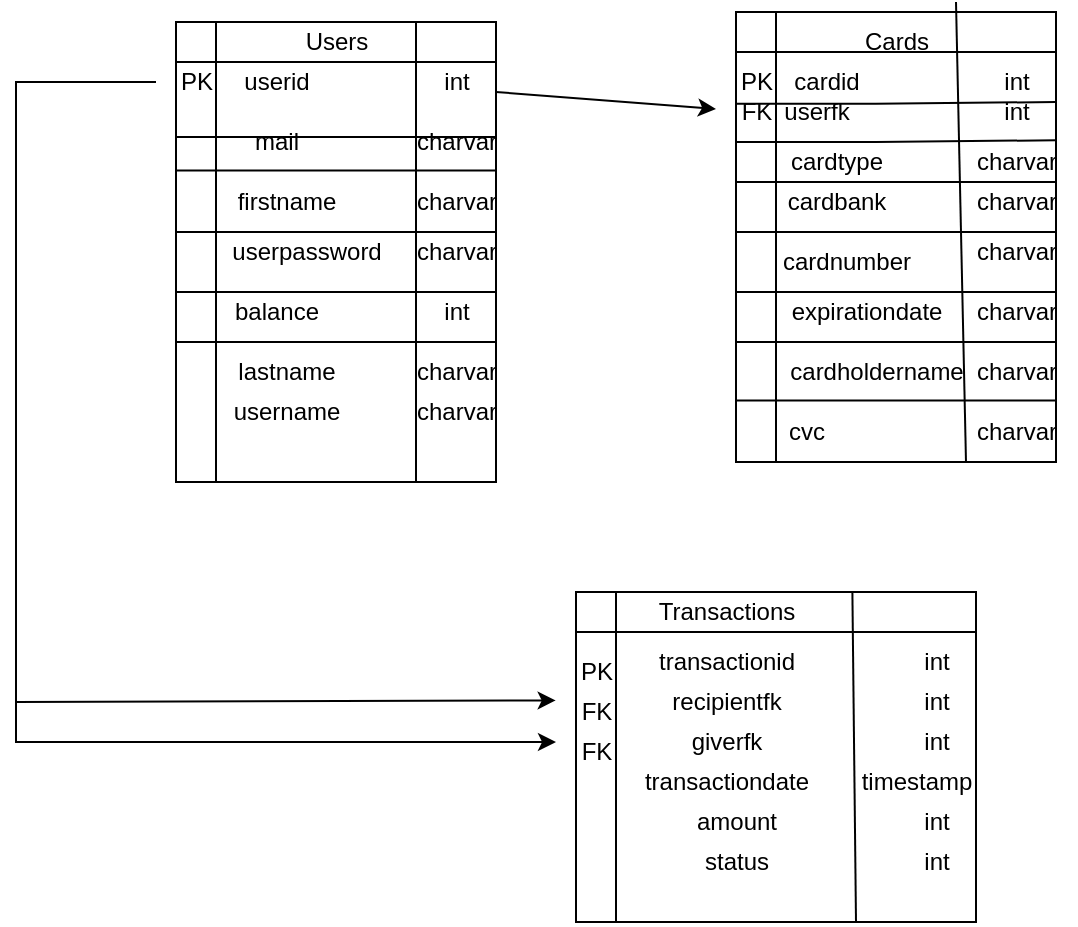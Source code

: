 <mxfile version="20.2.8" type="github"><diagram id="hyyRIXQIm0McbwXJgJG9" name="Page-1"><mxGraphModel dx="983" dy="569" grid="1" gridSize="10" guides="1" tooltips="1" connect="1" arrows="1" fold="1" page="1" pageScale="1" pageWidth="850" pageHeight="1100" math="0" shadow="0"><root><mxCell id="0"/><mxCell id="1" parent="0"/><mxCell id="tdyZfuFQamf4tyrYL_-G-5" value="" style="shape=internalStorage;whiteSpace=wrap;html=1;backgroundOutline=1;align=left;" vertex="1" parent="1"><mxGeometry x="210" y="110" width="160" height="230" as="geometry"/></mxCell><mxCell id="tdyZfuFQamf4tyrYL_-G-8" value="Users" style="text;html=1;resizable=0;autosize=1;align=center;verticalAlign=middle;points=[];fillColor=none;strokeColor=none;rounded=0;" vertex="1" parent="1"><mxGeometry x="265" y="105" width="50" height="30" as="geometry"/></mxCell><mxCell id="tdyZfuFQamf4tyrYL_-G-63" style="edgeStyle=orthogonalEdgeStyle;rounded=0;orthogonalLoop=1;jettySize=auto;html=1;" edge="1" parent="1" source="tdyZfuFQamf4tyrYL_-G-9" target="tdyZfuFQamf4tyrYL_-G-53"><mxGeometry relative="1" as="geometry"><Array as="points"><mxPoint x="130" y="140"/><mxPoint x="130" y="470"/></Array></mxGeometry></mxCell><mxCell id="tdyZfuFQamf4tyrYL_-G-9" value="PK" style="text;html=1;resizable=0;autosize=1;align=center;verticalAlign=middle;points=[];fillColor=none;strokeColor=none;rounded=0;" vertex="1" parent="1"><mxGeometry x="200" y="125" width="40" height="30" as="geometry"/></mxCell><mxCell id="tdyZfuFQamf4tyrYL_-G-10" value="userid" style="text;html=1;resizable=0;autosize=1;align=center;verticalAlign=middle;points=[];fillColor=none;strokeColor=none;rounded=0;" vertex="1" parent="1"><mxGeometry x="230" y="125" width="60" height="30" as="geometry"/></mxCell><mxCell id="tdyZfuFQamf4tyrYL_-G-11" value="" style="endArrow=none;html=1;rounded=0;exitX=0;exitY=0.25;exitDx=0;exitDy=0;entryX=1;entryY=0.25;entryDx=0;entryDy=0;" edge="1" parent="1" source="tdyZfuFQamf4tyrYL_-G-5" target="tdyZfuFQamf4tyrYL_-G-5"><mxGeometry width="50" height="50" relative="1" as="geometry"><mxPoint x="250" y="205" as="sourcePoint"/><mxPoint x="300" y="155" as="targetPoint"/><Array as="points"/></mxGeometry></mxCell><mxCell id="tdyZfuFQamf4tyrYL_-G-14" value="" style="endArrow=none;html=1;rounded=0;exitX=0;exitY=0.25;exitDx=0;exitDy=0;entryX=1;entryY=0.25;entryDx=0;entryDy=0;" edge="1" parent="1"><mxGeometry width="50" height="50" relative="1" as="geometry"><mxPoint x="210" y="184.31" as="sourcePoint"/><mxPoint x="370" y="184.31" as="targetPoint"/><Array as="points"/></mxGeometry></mxCell><mxCell id="tdyZfuFQamf4tyrYL_-G-15" value="mail" style="text;html=1;resizable=0;autosize=1;align=center;verticalAlign=middle;points=[];fillColor=none;strokeColor=none;rounded=0;" vertex="1" parent="1"><mxGeometry x="235" y="155" width="50" height="30" as="geometry"/></mxCell><mxCell id="tdyZfuFQamf4tyrYL_-G-16" value="" style="endArrow=none;html=1;rounded=0;exitX=0;exitY=0.25;exitDx=0;exitDy=0;entryX=1;entryY=0.25;entryDx=0;entryDy=0;" edge="1" parent="1"><mxGeometry width="50" height="50" relative="1" as="geometry"><mxPoint x="210" y="215.0" as="sourcePoint"/><mxPoint x="370" y="215.0" as="targetPoint"/><Array as="points"/></mxGeometry></mxCell><mxCell id="tdyZfuFQamf4tyrYL_-G-17" value="firstname" style="text;html=1;resizable=0;autosize=1;align=center;verticalAlign=middle;points=[];fillColor=none;strokeColor=none;rounded=0;" vertex="1" parent="1"><mxGeometry x="230" y="185" width="70" height="30" as="geometry"/></mxCell><mxCell id="tdyZfuFQamf4tyrYL_-G-18" value="" style="endArrow=none;html=1;rounded=0;exitX=0;exitY=0.25;exitDx=0;exitDy=0;entryX=1;entryY=0.25;entryDx=0;entryDy=0;" edge="1" parent="1"><mxGeometry width="50" height="50" relative="1" as="geometry"><mxPoint x="210" y="245" as="sourcePoint"/><mxPoint x="370" y="245" as="targetPoint"/><Array as="points"/></mxGeometry></mxCell><mxCell id="tdyZfuFQamf4tyrYL_-G-19" value="userpassword" style="text;html=1;resizable=0;autosize=1;align=center;verticalAlign=middle;points=[];fillColor=none;strokeColor=none;rounded=0;" vertex="1" parent="1"><mxGeometry x="225" y="210" width="100" height="30" as="geometry"/></mxCell><mxCell id="tdyZfuFQamf4tyrYL_-G-20" value="" style="endArrow=none;html=1;rounded=0;exitX=0;exitY=0.25;exitDx=0;exitDy=0;entryX=1;entryY=0.25;entryDx=0;entryDy=0;" edge="1" parent="1"><mxGeometry width="50" height="50" relative="1" as="geometry"><mxPoint x="210" y="270" as="sourcePoint"/><mxPoint x="370" y="270" as="targetPoint"/><Array as="points"/></mxGeometry></mxCell><mxCell id="tdyZfuFQamf4tyrYL_-G-21" value="" style="shape=internalStorage;whiteSpace=wrap;html=1;backgroundOutline=1;align=left;" vertex="1" parent="1"><mxGeometry x="490" y="105" width="160" height="225" as="geometry"/></mxCell><mxCell id="tdyZfuFQamf4tyrYL_-G-22" value="Cards" style="text;html=1;resizable=0;autosize=1;align=center;verticalAlign=middle;points=[];fillColor=none;strokeColor=none;rounded=0;" vertex="1" parent="1"><mxGeometry x="540" y="105" width="60" height="30" as="geometry"/></mxCell><mxCell id="tdyZfuFQamf4tyrYL_-G-23" value="PK" style="text;html=1;resizable=0;autosize=1;align=center;verticalAlign=middle;points=[];fillColor=none;strokeColor=none;rounded=0;" vertex="1" parent="1"><mxGeometry x="480" y="125" width="40" height="30" as="geometry"/></mxCell><mxCell id="tdyZfuFQamf4tyrYL_-G-24" value="cardid" style="text;html=1;resizable=0;autosize=1;align=center;verticalAlign=middle;points=[];fillColor=none;strokeColor=none;rounded=0;" vertex="1" parent="1"><mxGeometry x="505" y="125" width="60" height="30" as="geometry"/></mxCell><mxCell id="tdyZfuFQamf4tyrYL_-G-25" value="" style="endArrow=none;html=1;rounded=0;entryX=1.001;entryY=0.285;entryDx=0;entryDy=0;entryPerimeter=0;" edge="1" parent="1" target="tdyZfuFQamf4tyrYL_-G-21"><mxGeometry width="50" height="50" relative="1" as="geometry"><mxPoint x="490" y="170" as="sourcePoint"/><mxPoint x="580" y="155" as="targetPoint"/><Array as="points"><mxPoint x="560" y="170"/></Array></mxGeometry></mxCell><mxCell id="tdyZfuFQamf4tyrYL_-G-27" value="cardtype" style="text;html=1;resizable=0;autosize=1;align=center;verticalAlign=middle;points=[];fillColor=none;strokeColor=none;rounded=0;" vertex="1" parent="1"><mxGeometry x="505" y="165" width="70" height="30" as="geometry"/></mxCell><mxCell id="tdyZfuFQamf4tyrYL_-G-28" value="" style="endArrow=none;html=1;rounded=0;exitX=0;exitY=0.25;exitDx=0;exitDy=0;entryX=1;entryY=0.25;entryDx=0;entryDy=0;" edge="1" parent="1"><mxGeometry width="50" height="50" relative="1" as="geometry"><mxPoint x="490" y="190.0" as="sourcePoint"/><mxPoint x="650" y="190.0" as="targetPoint"/><Array as="points"/></mxGeometry></mxCell><mxCell id="tdyZfuFQamf4tyrYL_-G-29" value="cardbank" style="text;html=1;resizable=0;autosize=1;align=center;verticalAlign=middle;points=[];fillColor=none;strokeColor=none;rounded=0;" vertex="1" parent="1"><mxGeometry x="505" y="185" width="70" height="30" as="geometry"/></mxCell><mxCell id="tdyZfuFQamf4tyrYL_-G-30" value="" style="endArrow=none;html=1;rounded=0;exitX=0;exitY=0.25;exitDx=0;exitDy=0;entryX=1;entryY=0.25;entryDx=0;entryDy=0;" edge="1" parent="1"><mxGeometry width="50" height="50" relative="1" as="geometry"><mxPoint x="490" y="215" as="sourcePoint"/><mxPoint x="650" y="215" as="targetPoint"/><Array as="points"/></mxGeometry></mxCell><mxCell id="tdyZfuFQamf4tyrYL_-G-31" value="cardnumber" style="text;html=1;resizable=0;autosize=1;align=center;verticalAlign=middle;points=[];fillColor=none;strokeColor=none;rounded=0;" vertex="1" parent="1"><mxGeometry x="500" y="215" width="90" height="30" as="geometry"/></mxCell><mxCell id="tdyZfuFQamf4tyrYL_-G-32" value="" style="endArrow=none;html=1;rounded=0;exitX=0;exitY=0.25;exitDx=0;exitDy=0;entryX=1;entryY=0.25;entryDx=0;entryDy=0;" edge="1" parent="1"><mxGeometry width="50" height="50" relative="1" as="geometry"><mxPoint x="490" y="245" as="sourcePoint"/><mxPoint x="650" y="245" as="targetPoint"/><Array as="points"/></mxGeometry></mxCell><mxCell id="tdyZfuFQamf4tyrYL_-G-33" value="expirationdate" style="text;html=1;resizable=0;autosize=1;align=center;verticalAlign=middle;points=[];fillColor=none;strokeColor=none;rounded=0;" vertex="1" parent="1"><mxGeometry x="505" y="240" width="100" height="30" as="geometry"/></mxCell><mxCell id="tdyZfuFQamf4tyrYL_-G-34" value="" style="endArrow=none;html=1;rounded=0;exitX=0;exitY=0.25;exitDx=0;exitDy=0;entryX=1;entryY=0.25;entryDx=0;entryDy=0;" edge="1" parent="1"><mxGeometry width="50" height="50" relative="1" as="geometry"><mxPoint x="490" y="270" as="sourcePoint"/><mxPoint x="650" y="270" as="targetPoint"/><Array as="points"/></mxGeometry></mxCell><mxCell id="tdyZfuFQamf4tyrYL_-G-35" value="cardholdername" style="text;html=1;resizable=0;autosize=1;align=center;verticalAlign=middle;points=[];fillColor=none;strokeColor=none;rounded=0;" vertex="1" parent="1"><mxGeometry x="505" y="270" width="110" height="30" as="geometry"/></mxCell><mxCell id="tdyZfuFQamf4tyrYL_-G-36" value="" style="endArrow=none;html=1;rounded=0;exitX=0;exitY=0.25;exitDx=0;exitDy=0;entryX=1;entryY=0.25;entryDx=0;entryDy=0;" edge="1" parent="1"><mxGeometry width="50" height="50" relative="1" as="geometry"><mxPoint x="490" y="299.31" as="sourcePoint"/><mxPoint x="650" y="299.31" as="targetPoint"/><Array as="points"/></mxGeometry></mxCell><mxCell id="tdyZfuFQamf4tyrYL_-G-37" value="cvc" style="text;html=1;resizable=0;autosize=1;align=center;verticalAlign=middle;points=[];fillColor=none;strokeColor=none;rounded=0;" vertex="1" parent="1"><mxGeometry x="505" y="300" width="40" height="30" as="geometry"/></mxCell><mxCell id="tdyZfuFQamf4tyrYL_-G-41" value="userfk" style="text;html=1;resizable=0;autosize=1;align=center;verticalAlign=middle;points=[];fillColor=none;strokeColor=none;rounded=0;" vertex="1" parent="1"><mxGeometry x="500" y="140" width="60" height="30" as="geometry"/></mxCell><mxCell id="tdyZfuFQamf4tyrYL_-G-42" value="FK" style="text;html=1;resizable=0;autosize=1;align=center;verticalAlign=middle;points=[];fillColor=none;strokeColor=none;rounded=0;" vertex="1" parent="1"><mxGeometry x="480" y="140" width="40" height="30" as="geometry"/></mxCell><mxCell id="tdyZfuFQamf4tyrYL_-G-43" value="" style="endArrow=none;html=1;rounded=0;entryX=1.001;entryY=0.285;entryDx=0;entryDy=0;entryPerimeter=0;" edge="1" parent="1"><mxGeometry width="50" height="50" relative="1" as="geometry"><mxPoint x="489.84" y="150.87" as="sourcePoint"/><mxPoint x="650.0" y="149.995" as="targetPoint"/><Array as="points"><mxPoint x="559.84" y="150.87"/></Array></mxGeometry></mxCell><mxCell id="tdyZfuFQamf4tyrYL_-G-44" value="" style="endArrow=classic;html=1;rounded=0;" edge="1" parent="1" target="tdyZfuFQamf4tyrYL_-G-42"><mxGeometry width="50" height="50" relative="1" as="geometry"><mxPoint x="370" y="145" as="sourcePoint"/><mxPoint x="420" y="95" as="targetPoint"/></mxGeometry></mxCell><mxCell id="tdyZfuFQamf4tyrYL_-G-45" value="balance" style="text;html=1;resizable=0;autosize=1;align=center;verticalAlign=middle;points=[];fillColor=none;strokeColor=none;rounded=0;" vertex="1" parent="1"><mxGeometry x="225" y="240" width="70" height="30" as="geometry"/></mxCell><mxCell id="tdyZfuFQamf4tyrYL_-G-49" value="" style="shape=internalStorage;whiteSpace=wrap;html=1;backgroundOutline=1;" vertex="1" parent="1"><mxGeometry x="410" y="395" width="200" height="165" as="geometry"/></mxCell><mxCell id="tdyZfuFQamf4tyrYL_-G-50" value="Transactions" style="text;html=1;resizable=0;autosize=1;align=center;verticalAlign=middle;points=[];fillColor=none;strokeColor=none;rounded=0;" vertex="1" parent="1"><mxGeometry x="440" y="390" width="90" height="30" as="geometry"/></mxCell><mxCell id="tdyZfuFQamf4tyrYL_-G-51" value="PK" style="text;html=1;resizable=0;autosize=1;align=center;verticalAlign=middle;points=[];fillColor=none;strokeColor=none;rounded=0;" vertex="1" parent="1"><mxGeometry x="400" y="420" width="40" height="30" as="geometry"/></mxCell><mxCell id="tdyZfuFQamf4tyrYL_-G-52" value="transactionid" style="text;html=1;resizable=0;autosize=1;align=center;verticalAlign=middle;points=[];fillColor=none;strokeColor=none;rounded=0;" vertex="1" parent="1"><mxGeometry x="440" y="415" width="90" height="30" as="geometry"/></mxCell><mxCell id="tdyZfuFQamf4tyrYL_-G-53" value="FK" style="text;html=1;resizable=0;autosize=1;align=center;verticalAlign=middle;points=[];fillColor=none;strokeColor=none;rounded=0;" vertex="1" parent="1"><mxGeometry x="400" y="440" width="40" height="30" as="geometry"/></mxCell><mxCell id="tdyZfuFQamf4tyrYL_-G-54" value="FK" style="text;html=1;resizable=0;autosize=1;align=center;verticalAlign=middle;points=[];fillColor=none;strokeColor=none;rounded=0;" vertex="1" parent="1"><mxGeometry x="400" y="460" width="40" height="30" as="geometry"/></mxCell><mxCell id="tdyZfuFQamf4tyrYL_-G-55" value="recipientfk" style="text;html=1;resizable=0;autosize=1;align=center;verticalAlign=middle;points=[];fillColor=none;strokeColor=none;rounded=0;" vertex="1" parent="1"><mxGeometry x="445" y="435" width="80" height="30" as="geometry"/></mxCell><mxCell id="tdyZfuFQamf4tyrYL_-G-56" value="giverfk" style="text;html=1;resizable=0;autosize=1;align=center;verticalAlign=middle;points=[];fillColor=none;strokeColor=none;rounded=0;" vertex="1" parent="1"><mxGeometry x="455" y="455" width="60" height="30" as="geometry"/></mxCell><mxCell id="tdyZfuFQamf4tyrYL_-G-57" value="transactiondate" style="text;html=1;resizable=0;autosize=1;align=center;verticalAlign=middle;points=[];fillColor=none;strokeColor=none;rounded=0;" vertex="1" parent="1"><mxGeometry x="430" y="475" width="110" height="30" as="geometry"/></mxCell><mxCell id="tdyZfuFQamf4tyrYL_-G-59" value="amount" style="text;html=1;resizable=0;autosize=1;align=center;verticalAlign=middle;points=[];fillColor=none;strokeColor=none;rounded=0;" vertex="1" parent="1"><mxGeometry x="460" y="495" width="60" height="30" as="geometry"/></mxCell><mxCell id="tdyZfuFQamf4tyrYL_-G-60" value="status" style="text;html=1;resizable=0;autosize=1;align=center;verticalAlign=middle;points=[];fillColor=none;strokeColor=none;rounded=0;" vertex="1" parent="1"><mxGeometry x="460" y="515" width="60" height="30" as="geometry"/></mxCell><mxCell id="tdyZfuFQamf4tyrYL_-G-64" value="" style="endArrow=classic;html=1;rounded=0;entryX=-0.004;entryY=0.307;entryDx=0;entryDy=0;entryPerimeter=0;" edge="1" parent="1" target="tdyZfuFQamf4tyrYL_-G-53"><mxGeometry width="50" height="50" relative="1" as="geometry"><mxPoint x="130" y="450" as="sourcePoint"/><mxPoint x="390" y="450" as="targetPoint"/></mxGeometry></mxCell><mxCell id="tdyZfuFQamf4tyrYL_-G-65" value="" style="endArrow=none;html=1;rounded=0;entryX=0.75;entryY=0;entryDx=0;entryDy=0;exitX=0.75;exitY=1;exitDx=0;exitDy=0;" edge="1" parent="1" source="tdyZfuFQamf4tyrYL_-G-5" target="tdyZfuFQamf4tyrYL_-G-5"><mxGeometry width="50" height="50" relative="1" as="geometry"><mxPoint x="325" y="300" as="sourcePoint"/><mxPoint x="375" y="250" as="targetPoint"/></mxGeometry></mxCell><mxCell id="tdyZfuFQamf4tyrYL_-G-66" value="int" style="text;html=1;resizable=0;autosize=1;align=center;verticalAlign=middle;points=[];fillColor=none;strokeColor=none;rounded=0;" vertex="1" parent="1"><mxGeometry x="330" y="125" width="40" height="30" as="geometry"/></mxCell><mxCell id="tdyZfuFQamf4tyrYL_-G-67" value="charvar" style="text;html=1;resizable=0;autosize=1;align=center;verticalAlign=middle;points=[];fillColor=none;strokeColor=none;rounded=0;" vertex="1" parent="1"><mxGeometry x="320" y="155" width="60" height="30" as="geometry"/></mxCell><mxCell id="tdyZfuFQamf4tyrYL_-G-68" value="charvar" style="text;html=1;resizable=0;autosize=1;align=center;verticalAlign=middle;points=[];fillColor=none;strokeColor=none;rounded=0;" vertex="1" parent="1"><mxGeometry x="320" y="185" width="60" height="30" as="geometry"/></mxCell><mxCell id="tdyZfuFQamf4tyrYL_-G-69" value="charvar" style="text;html=1;resizable=0;autosize=1;align=center;verticalAlign=middle;points=[];fillColor=none;strokeColor=none;rounded=0;" vertex="1" parent="1"><mxGeometry x="320" y="210" width="60" height="30" as="geometry"/></mxCell><mxCell id="tdyZfuFQamf4tyrYL_-G-70" value="int" style="text;html=1;resizable=0;autosize=1;align=center;verticalAlign=middle;points=[];fillColor=none;strokeColor=none;rounded=0;" vertex="1" parent="1"><mxGeometry x="330" y="240" width="40" height="30" as="geometry"/></mxCell><mxCell id="tdyZfuFQamf4tyrYL_-G-71" value="int" style="text;html=1;resizable=0;autosize=1;align=center;verticalAlign=middle;points=[];fillColor=none;strokeColor=none;rounded=0;" vertex="1" parent="1"><mxGeometry x="610" y="125" width="40" height="30" as="geometry"/></mxCell><mxCell id="tdyZfuFQamf4tyrYL_-G-72" value="int" style="text;html=1;resizable=0;autosize=1;align=center;verticalAlign=middle;points=[];fillColor=none;strokeColor=none;rounded=0;" vertex="1" parent="1"><mxGeometry x="610" y="140" width="40" height="30" as="geometry"/></mxCell><mxCell id="tdyZfuFQamf4tyrYL_-G-73" value="charvar" style="text;html=1;resizable=0;autosize=1;align=center;verticalAlign=middle;points=[];fillColor=none;strokeColor=none;rounded=0;" vertex="1" parent="1"><mxGeometry x="600" y="165" width="60" height="30" as="geometry"/></mxCell><mxCell id="tdyZfuFQamf4tyrYL_-G-74" value="charvar" style="text;html=1;resizable=0;autosize=1;align=center;verticalAlign=middle;points=[];fillColor=none;strokeColor=none;rounded=0;" vertex="1" parent="1"><mxGeometry x="600" y="185" width="60" height="30" as="geometry"/></mxCell><mxCell id="tdyZfuFQamf4tyrYL_-G-75" value="charvar" style="text;html=1;resizable=0;autosize=1;align=center;verticalAlign=middle;points=[];fillColor=none;strokeColor=none;rounded=0;" vertex="1" parent="1"><mxGeometry x="600" y="210" width="60" height="30" as="geometry"/></mxCell><mxCell id="tdyZfuFQamf4tyrYL_-G-76" value="charvar" style="text;html=1;resizable=0;autosize=1;align=center;verticalAlign=middle;points=[];fillColor=none;strokeColor=none;rounded=0;" vertex="1" parent="1"><mxGeometry x="600" y="240" width="60" height="30" as="geometry"/></mxCell><mxCell id="tdyZfuFQamf4tyrYL_-G-77" value="charvar" style="text;html=1;resizable=0;autosize=1;align=center;verticalAlign=middle;points=[];fillColor=none;strokeColor=none;rounded=0;" vertex="1" parent="1"><mxGeometry x="600" y="270" width="60" height="30" as="geometry"/></mxCell><mxCell id="tdyZfuFQamf4tyrYL_-G-78" value="charvar" style="text;html=1;resizable=0;autosize=1;align=center;verticalAlign=middle;points=[];fillColor=none;strokeColor=none;rounded=0;" vertex="1" parent="1"><mxGeometry x="600" y="300" width="60" height="30" as="geometry"/></mxCell><mxCell id="tdyZfuFQamf4tyrYL_-G-79" value="" style="endArrow=none;html=1;rounded=0;" edge="1" parent="1"><mxGeometry width="50" height="50" relative="1" as="geometry"><mxPoint x="605" y="330" as="sourcePoint"/><mxPoint x="600" y="100" as="targetPoint"/></mxGeometry></mxCell><mxCell id="tdyZfuFQamf4tyrYL_-G-80" value="int" style="text;html=1;resizable=0;autosize=1;align=center;verticalAlign=middle;points=[];fillColor=none;strokeColor=none;rounded=0;" vertex="1" parent="1"><mxGeometry x="570" y="415" width="40" height="30" as="geometry"/></mxCell><mxCell id="tdyZfuFQamf4tyrYL_-G-81" value="int" style="text;html=1;resizable=0;autosize=1;align=center;verticalAlign=middle;points=[];fillColor=none;strokeColor=none;rounded=0;" vertex="1" parent="1"><mxGeometry x="570" y="435" width="40" height="30" as="geometry"/></mxCell><mxCell id="tdyZfuFQamf4tyrYL_-G-82" value="int" style="text;html=1;resizable=0;autosize=1;align=center;verticalAlign=middle;points=[];fillColor=none;strokeColor=none;rounded=0;" vertex="1" parent="1"><mxGeometry x="570" y="455" width="40" height="30" as="geometry"/></mxCell><mxCell id="tdyZfuFQamf4tyrYL_-G-83" value="timestamp" style="text;html=1;resizable=0;autosize=1;align=center;verticalAlign=middle;points=[];fillColor=none;strokeColor=none;rounded=0;" vertex="1" parent="1"><mxGeometry x="540" y="475" width="80" height="30" as="geometry"/></mxCell><mxCell id="tdyZfuFQamf4tyrYL_-G-84" value="int" style="text;html=1;resizable=0;autosize=1;align=center;verticalAlign=middle;points=[];fillColor=none;strokeColor=none;rounded=0;" vertex="1" parent="1"><mxGeometry x="570" y="495" width="40" height="30" as="geometry"/></mxCell><mxCell id="tdyZfuFQamf4tyrYL_-G-85" value="int" style="text;html=1;resizable=0;autosize=1;align=center;verticalAlign=middle;points=[];fillColor=none;strokeColor=none;rounded=0;" vertex="1" parent="1"><mxGeometry x="570" y="515" width="40" height="30" as="geometry"/></mxCell><mxCell id="tdyZfuFQamf4tyrYL_-G-86" value="" style="endArrow=none;html=1;rounded=0;entryX=0.691;entryY=0.003;entryDx=0;entryDy=0;entryPerimeter=0;" edge="1" parent="1" target="tdyZfuFQamf4tyrYL_-G-49"><mxGeometry width="50" height="50" relative="1" as="geometry"><mxPoint x="550" y="560" as="sourcePoint"/><mxPoint x="600" y="510" as="targetPoint"/></mxGeometry></mxCell><mxCell id="tdyZfuFQamf4tyrYL_-G-87" value="lastname" style="text;html=1;resizable=0;autosize=1;align=center;verticalAlign=middle;points=[];fillColor=none;strokeColor=none;rounded=0;" vertex="1" parent="1"><mxGeometry x="230" y="270" width="70" height="30" as="geometry"/></mxCell><mxCell id="tdyZfuFQamf4tyrYL_-G-88" value="charvar" style="text;html=1;resizable=0;autosize=1;align=center;verticalAlign=middle;points=[];fillColor=none;strokeColor=none;rounded=0;" vertex="1" parent="1"><mxGeometry x="320" y="270" width="60" height="30" as="geometry"/></mxCell><mxCell id="tdyZfuFQamf4tyrYL_-G-89" value="username" style="text;html=1;resizable=0;autosize=1;align=center;verticalAlign=middle;points=[];fillColor=none;strokeColor=none;rounded=0;" vertex="1" parent="1"><mxGeometry x="225" y="290" width="80" height="30" as="geometry"/></mxCell><mxCell id="tdyZfuFQamf4tyrYL_-G-90" value="charvar" style="text;html=1;resizable=0;autosize=1;align=center;verticalAlign=middle;points=[];fillColor=none;strokeColor=none;rounded=0;" vertex="1" parent="1"><mxGeometry x="320" y="290" width="60" height="30" as="geometry"/></mxCell></root></mxGraphModel></diagram></mxfile>